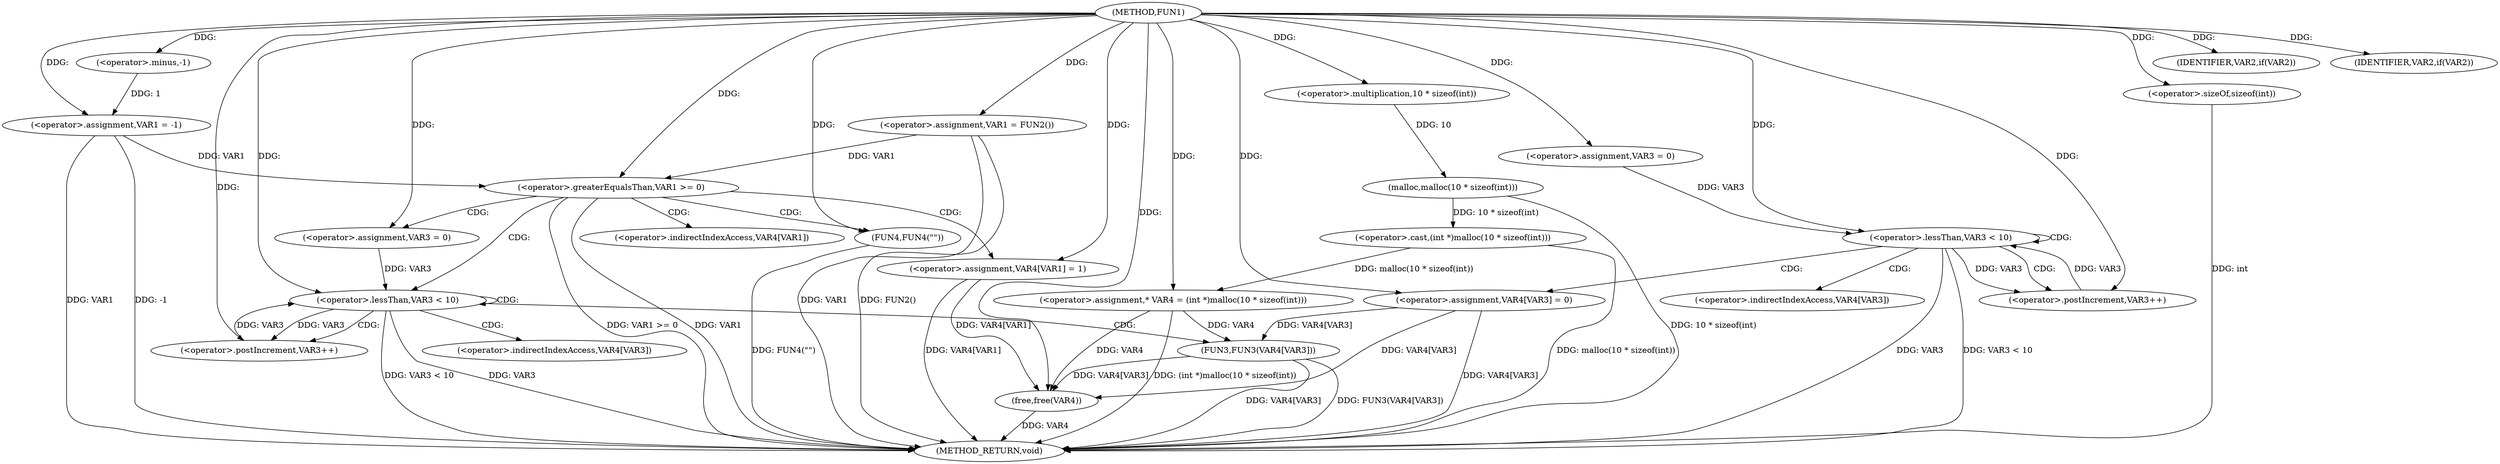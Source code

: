 digraph FUN1 {  
"1000100" [label = "(METHOD,FUN1)" ]
"1000173" [label = "(METHOD_RETURN,void)" ]
"1000103" [label = "(<operator>.assignment,VAR1 = -1)" ]
"1000105" [label = "(<operator>.minus,-1)" ]
"1000108" [label = "(IDENTIFIER,VAR2,if(VAR2))" ]
"1000110" [label = "(<operator>.assignment,VAR1 = FUN2())" ]
"1000114" [label = "(IDENTIFIER,VAR2,if(VAR2))" ]
"1000119" [label = "(<operator>.assignment,* VAR4 = (int *)malloc(10 * sizeof(int)))" ]
"1000121" [label = "(<operator>.cast,(int *)malloc(10 * sizeof(int)))" ]
"1000123" [label = "(malloc,malloc(10 * sizeof(int)))" ]
"1000124" [label = "(<operator>.multiplication,10 * sizeof(int))" ]
"1000126" [label = "(<operator>.sizeOf,sizeof(int))" ]
"1000129" [label = "(<operator>.assignment,VAR3 = 0)" ]
"1000132" [label = "(<operator>.lessThan,VAR3 < 10)" ]
"1000135" [label = "(<operator>.postIncrement,VAR3++)" ]
"1000138" [label = "(<operator>.assignment,VAR4[VAR3] = 0)" ]
"1000144" [label = "(<operator>.greaterEqualsThan,VAR1 >= 0)" ]
"1000148" [label = "(<operator>.assignment,VAR4[VAR1] = 1)" ]
"1000154" [label = "(<operator>.assignment,VAR3 = 0)" ]
"1000157" [label = "(<operator>.lessThan,VAR3 < 10)" ]
"1000160" [label = "(<operator>.postIncrement,VAR3++)" ]
"1000163" [label = "(FUN3,FUN3(VAR4[VAR3]))" ]
"1000169" [label = "(FUN4,FUN4(\"\"))" ]
"1000171" [label = "(free,free(VAR4))" ]
"1000139" [label = "(<operator>.indirectIndexAccess,VAR4[VAR3])" ]
"1000149" [label = "(<operator>.indirectIndexAccess,VAR4[VAR1])" ]
"1000164" [label = "(<operator>.indirectIndexAccess,VAR4[VAR3])" ]
  "1000171" -> "1000173"  [ label = "DDG: VAR4"] 
  "1000169" -> "1000173"  [ label = "DDG: FUN4(\"\")"] 
  "1000157" -> "1000173"  [ label = "DDG: VAR3 < 10"] 
  "1000103" -> "1000173"  [ label = "DDG: VAR1"] 
  "1000103" -> "1000173"  [ label = "DDG: -1"] 
  "1000119" -> "1000173"  [ label = "DDG: (int *)malloc(10 * sizeof(int))"] 
  "1000126" -> "1000173"  [ label = "DDG: int"] 
  "1000163" -> "1000173"  [ label = "DDG: FUN3(VAR4[VAR3])"] 
  "1000110" -> "1000173"  [ label = "DDG: VAR1"] 
  "1000123" -> "1000173"  [ label = "DDG: 10 * sizeof(int)"] 
  "1000163" -> "1000173"  [ label = "DDG: VAR4[VAR3]"] 
  "1000121" -> "1000173"  [ label = "DDG: malloc(10 * sizeof(int))"] 
  "1000132" -> "1000173"  [ label = "DDG: VAR3 < 10"] 
  "1000138" -> "1000173"  [ label = "DDG: VAR4[VAR3]"] 
  "1000144" -> "1000173"  [ label = "DDG: VAR1 >= 0"] 
  "1000157" -> "1000173"  [ label = "DDG: VAR3"] 
  "1000148" -> "1000173"  [ label = "DDG: VAR4[VAR1]"] 
  "1000132" -> "1000173"  [ label = "DDG: VAR3"] 
  "1000110" -> "1000173"  [ label = "DDG: FUN2()"] 
  "1000144" -> "1000173"  [ label = "DDG: VAR1"] 
  "1000105" -> "1000103"  [ label = "DDG: 1"] 
  "1000100" -> "1000103"  [ label = "DDG: "] 
  "1000100" -> "1000105"  [ label = "DDG: "] 
  "1000100" -> "1000108"  [ label = "DDG: "] 
  "1000100" -> "1000110"  [ label = "DDG: "] 
  "1000100" -> "1000114"  [ label = "DDG: "] 
  "1000121" -> "1000119"  [ label = "DDG: malloc(10 * sizeof(int))"] 
  "1000100" -> "1000119"  [ label = "DDG: "] 
  "1000123" -> "1000121"  [ label = "DDG: 10 * sizeof(int)"] 
  "1000124" -> "1000123"  [ label = "DDG: 10"] 
  "1000100" -> "1000124"  [ label = "DDG: "] 
  "1000100" -> "1000126"  [ label = "DDG: "] 
  "1000100" -> "1000129"  [ label = "DDG: "] 
  "1000129" -> "1000132"  [ label = "DDG: VAR3"] 
  "1000135" -> "1000132"  [ label = "DDG: VAR3"] 
  "1000100" -> "1000132"  [ label = "DDG: "] 
  "1000132" -> "1000135"  [ label = "DDG: VAR3"] 
  "1000100" -> "1000135"  [ label = "DDG: "] 
  "1000100" -> "1000138"  [ label = "DDG: "] 
  "1000103" -> "1000144"  [ label = "DDG: VAR1"] 
  "1000110" -> "1000144"  [ label = "DDG: VAR1"] 
  "1000100" -> "1000144"  [ label = "DDG: "] 
  "1000100" -> "1000148"  [ label = "DDG: "] 
  "1000100" -> "1000154"  [ label = "DDG: "] 
  "1000154" -> "1000157"  [ label = "DDG: VAR3"] 
  "1000160" -> "1000157"  [ label = "DDG: VAR3"] 
  "1000100" -> "1000157"  [ label = "DDG: "] 
  "1000157" -> "1000160"  [ label = "DDG: VAR3"] 
  "1000100" -> "1000160"  [ label = "DDG: "] 
  "1000138" -> "1000163"  [ label = "DDG: VAR4[VAR3]"] 
  "1000119" -> "1000163"  [ label = "DDG: VAR4"] 
  "1000100" -> "1000169"  [ label = "DDG: "] 
  "1000163" -> "1000171"  [ label = "DDG: VAR4[VAR3]"] 
  "1000138" -> "1000171"  [ label = "DDG: VAR4[VAR3]"] 
  "1000148" -> "1000171"  [ label = "DDG: VAR4[VAR1]"] 
  "1000119" -> "1000171"  [ label = "DDG: VAR4"] 
  "1000100" -> "1000171"  [ label = "DDG: "] 
  "1000132" -> "1000139"  [ label = "CDG: "] 
  "1000132" -> "1000135"  [ label = "CDG: "] 
  "1000132" -> "1000132"  [ label = "CDG: "] 
  "1000132" -> "1000138"  [ label = "CDG: "] 
  "1000144" -> "1000148"  [ label = "CDG: "] 
  "1000144" -> "1000157"  [ label = "CDG: "] 
  "1000144" -> "1000149"  [ label = "CDG: "] 
  "1000144" -> "1000169"  [ label = "CDG: "] 
  "1000144" -> "1000154"  [ label = "CDG: "] 
  "1000157" -> "1000164"  [ label = "CDG: "] 
  "1000157" -> "1000157"  [ label = "CDG: "] 
  "1000157" -> "1000163"  [ label = "CDG: "] 
  "1000157" -> "1000160"  [ label = "CDG: "] 
}
